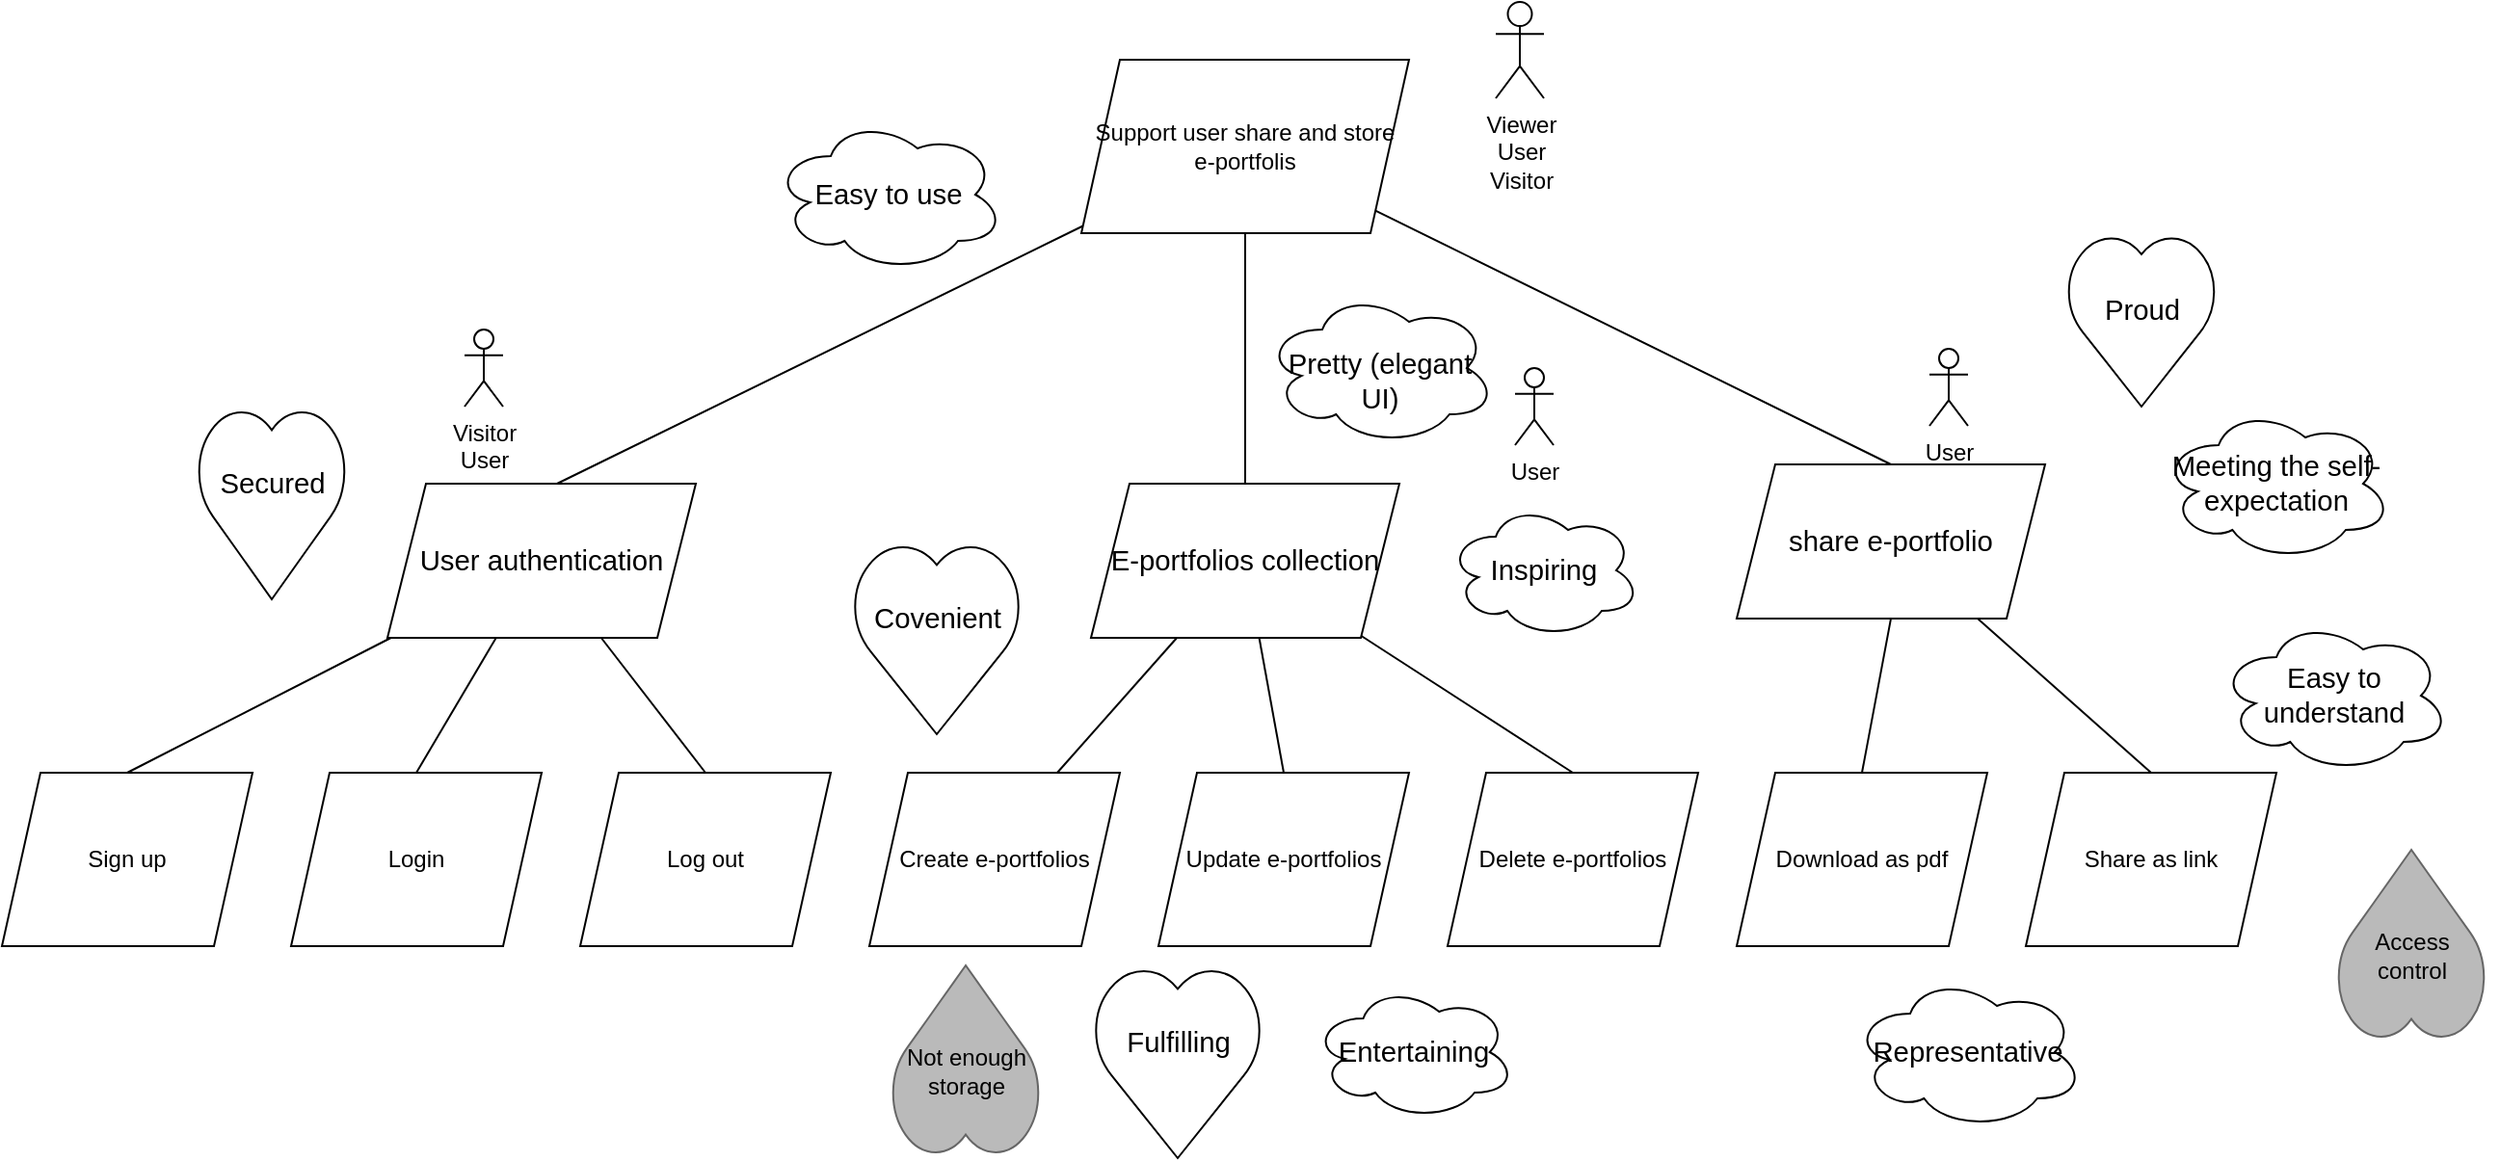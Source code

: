 <mxfile version="13.6.6" type="google"><diagram id="_eBUCKeAQPnFPZJg1ysc" name="Page-1"><mxGraphModel dx="2302" dy="1072" grid="1" gridSize="10" guides="1" tooltips="1" connect="1" arrows="1" fold="1" page="1" pageScale="1" pageWidth="850" pageHeight="1100" math="0" shadow="0"><root><mxCell id="0"/><mxCell id="1" parent="0"/><mxCell id="dMsfNTnl1Psu1R5U9pBx-13" style="rounded=0;orthogonalLoop=1;jettySize=auto;html=1;entryX=0.55;entryY=0;entryDx=0;entryDy=0;entryPerimeter=0;endArrow=none;endFill=0;" edge="1" parent="1" source="dMsfNTnl1Psu1R5U9pBx-1" target="dMsfNTnl1Psu1R5U9pBx-11"><mxGeometry relative="1" as="geometry"/></mxCell><mxCell id="dMsfNTnl1Psu1R5U9pBx-14" style="edgeStyle=none;rounded=0;orthogonalLoop=1;jettySize=auto;html=1;entryX=0.5;entryY=0;entryDx=0;entryDy=0;endArrow=none;endFill=0;" edge="1" parent="1" source="dMsfNTnl1Psu1R5U9pBx-1" target="dMsfNTnl1Psu1R5U9pBx-12"><mxGeometry relative="1" as="geometry"/></mxCell><mxCell id="dMsfNTnl1Psu1R5U9pBx-15" style="edgeStyle=none;rounded=0;orthogonalLoop=1;jettySize=auto;html=1;entryX=0.5;entryY=0;entryDx=0;entryDy=0;endArrow=none;endFill=0;" edge="1" parent="1" source="dMsfNTnl1Psu1R5U9pBx-1" target="dMsfNTnl1Psu1R5U9pBx-8"><mxGeometry relative="1" as="geometry"/></mxCell><mxCell id="dMsfNTnl1Psu1R5U9pBx-1" value="Support user share and store e-portfolis" style="shape=parallelogram;perimeter=parallelogramPerimeter;whiteSpace=wrap;html=1;fixedSize=1;" vertex="1" parent="1"><mxGeometry x="330" y="50" width="170" height="90" as="geometry"/></mxCell><mxCell id="dMsfNTnl1Psu1R5U9pBx-6" style="edgeStyle=none;rounded=0;orthogonalLoop=1;jettySize=auto;html=1;exitX=0.5;exitY=1;exitDx=0;exitDy=0;entryX=0.5;entryY=0;entryDx=0;entryDy=0;endArrow=none;endFill=0;" edge="1" parent="1" source="dMsfNTnl1Psu1R5U9pBx-8" target="dMsfNTnl1Psu1R5U9pBx-9"><mxGeometry relative="1" as="geometry"/></mxCell><mxCell id="dMsfNTnl1Psu1R5U9pBx-7" style="edgeStyle=none;rounded=0;orthogonalLoop=1;jettySize=auto;html=1;entryX=0.5;entryY=0;entryDx=0;entryDy=0;endArrow=none;endFill=0;" edge="1" parent="1" source="dMsfNTnl1Psu1R5U9pBx-8" target="dMsfNTnl1Psu1R5U9pBx-10"><mxGeometry relative="1" as="geometry"/></mxCell><mxCell id="dMsfNTnl1Psu1R5U9pBx-8" value="&lt;span id=&quot;docs-internal-guid-1de6de6c-7fff-62a1-9b0c-f93cc58c8852&quot;&gt;&lt;span style=&quot;font-size: 11pt ; font-family: &amp;#34;arial&amp;#34; ; background-color: transparent ; vertical-align: baseline&quot;&gt;share e-portfolio&lt;/span&gt;&lt;/span&gt;" style="shape=parallelogram;perimeter=parallelogramPerimeter;whiteSpace=wrap;html=1;fixedSize=1;" vertex="1" parent="1"><mxGeometry x="670" y="260" width="160" height="80" as="geometry"/></mxCell><mxCell id="dMsfNTnl1Psu1R5U9pBx-9" value="Download as pdf" style="shape=parallelogram;perimeter=parallelogramPerimeter;whiteSpace=wrap;html=1;fixedSize=1;" vertex="1" parent="1"><mxGeometry x="670" y="420" width="130" height="90" as="geometry"/></mxCell><mxCell id="dMsfNTnl1Psu1R5U9pBx-10" value="Share as link" style="shape=parallelogram;perimeter=parallelogramPerimeter;whiteSpace=wrap;html=1;fixedSize=1;" vertex="1" parent="1"><mxGeometry x="820" y="420" width="130" height="90" as="geometry"/></mxCell><mxCell id="dMsfNTnl1Psu1R5U9pBx-23" style="edgeStyle=none;rounded=0;orthogonalLoop=1;jettySize=auto;html=1;entryX=0.5;entryY=0;entryDx=0;entryDy=0;endArrow=none;endFill=0;" edge="1" parent="1" source="dMsfNTnl1Psu1R5U9pBx-11" target="dMsfNTnl1Psu1R5U9pBx-22"><mxGeometry relative="1" as="geometry"/></mxCell><mxCell id="dMsfNTnl1Psu1R5U9pBx-24" style="edgeStyle=none;rounded=0;orthogonalLoop=1;jettySize=auto;html=1;entryX=0.5;entryY=0;entryDx=0;entryDy=0;endArrow=none;endFill=0;" edge="1" parent="1" source="dMsfNTnl1Psu1R5U9pBx-11" target="dMsfNTnl1Psu1R5U9pBx-21"><mxGeometry relative="1" as="geometry"/></mxCell><mxCell id="dMsfNTnl1Psu1R5U9pBx-25" style="edgeStyle=none;rounded=0;orthogonalLoop=1;jettySize=auto;html=1;entryX=0.5;entryY=0;entryDx=0;entryDy=0;endArrow=none;endFill=0;" edge="1" parent="1" source="dMsfNTnl1Psu1R5U9pBx-11" target="dMsfNTnl1Psu1R5U9pBx-20"><mxGeometry relative="1" as="geometry"/></mxCell><mxCell id="dMsfNTnl1Psu1R5U9pBx-11" value="&lt;span id=&quot;docs-internal-guid-1b7ef0f7-7fff-33a5-f26c-5b24c9ed4775&quot; style=&quot;font-size: 14.667px&quot;&gt;&lt;p dir=&quot;ltr&quot; style=&quot;line-height: 1.2 ; margin-top: 0pt ; margin-bottom: 0pt&quot;&gt;&lt;font face=&quot;arial&quot;&gt;User authentication&lt;/font&gt;&lt;/p&gt;&lt;/span&gt;" style="shape=parallelogram;perimeter=parallelogramPerimeter;whiteSpace=wrap;html=1;fixedSize=1;" vertex="1" parent="1"><mxGeometry x="-30" y="270" width="160" height="80" as="geometry"/></mxCell><mxCell id="dMsfNTnl1Psu1R5U9pBx-27" style="edgeStyle=none;rounded=0;orthogonalLoop=1;jettySize=auto;html=1;entryX=0.75;entryY=0;entryDx=0;entryDy=0;endArrow=none;endFill=0;" edge="1" parent="1" source="dMsfNTnl1Psu1R5U9pBx-12" target="dMsfNTnl1Psu1R5U9pBx-18"><mxGeometry relative="1" as="geometry"/></mxCell><mxCell id="dMsfNTnl1Psu1R5U9pBx-28" style="edgeStyle=none;rounded=0;orthogonalLoop=1;jettySize=auto;html=1;entryX=0.5;entryY=0;entryDx=0;entryDy=0;endArrow=none;endFill=0;" edge="1" parent="1" source="dMsfNTnl1Psu1R5U9pBx-12" target="dMsfNTnl1Psu1R5U9pBx-16"><mxGeometry relative="1" as="geometry"/></mxCell><mxCell id="dMsfNTnl1Psu1R5U9pBx-29" style="edgeStyle=none;rounded=0;orthogonalLoop=1;jettySize=auto;html=1;entryX=0.5;entryY=0;entryDx=0;entryDy=0;endArrow=none;endFill=0;" edge="1" parent="1" source="dMsfNTnl1Psu1R5U9pBx-12" target="dMsfNTnl1Psu1R5U9pBx-17"><mxGeometry relative="1" as="geometry"/></mxCell><mxCell id="dMsfNTnl1Psu1R5U9pBx-12" value="&lt;span id=&quot;docs-internal-guid-1b7ef0f7-7fff-33a5-f26c-5b24c9ed4775&quot; style=&quot;font-size: 14.667px&quot;&gt;&lt;p dir=&quot;ltr&quot; style=&quot;line-height: 1.2 ; margin-top: 0pt ; margin-bottom: 0pt&quot;&gt;&lt;font face=&quot;arial&quot;&gt;E-portfolios collection&lt;/font&gt;&lt;/p&gt;&lt;/span&gt;" style="shape=parallelogram;perimeter=parallelogramPerimeter;whiteSpace=wrap;html=1;fixedSize=1;" vertex="1" parent="1"><mxGeometry x="335" y="270" width="160" height="80" as="geometry"/></mxCell><mxCell id="dMsfNTnl1Psu1R5U9pBx-16" value="Update e-portfolios" style="shape=parallelogram;perimeter=parallelogramPerimeter;whiteSpace=wrap;html=1;fixedSize=1;" vertex="1" parent="1"><mxGeometry x="370" y="420" width="130" height="90" as="geometry"/></mxCell><mxCell id="dMsfNTnl1Psu1R5U9pBx-17" value="Delete e-portfolios" style="shape=parallelogram;perimeter=parallelogramPerimeter;whiteSpace=wrap;html=1;fixedSize=1;" vertex="1" parent="1"><mxGeometry x="520" y="420" width="130" height="90" as="geometry"/></mxCell><mxCell id="dMsfNTnl1Psu1R5U9pBx-18" value="Create e-portfolios&lt;span style=&quot;color: rgba(0 , 0 , 0 , 0) ; font-family: monospace ; font-size: 0px&quot;&gt;%3CmxGraphModel%3E%3Croot%3E%3CmxCell%20id%3D%220%22%2F%3E%3CmxCell%20id%3D%221%22%20parent%3D%220%22%2F%3E%3CmxCell%20id%3D%222%22%20value%3D%22Download%20as%20pdf%22%20style%3D%22shape%3Dparallelogram%3Bperimeter%3DparallelogramPerimeter%3BwhiteSpace%3Dwrap%3Bhtml%3D1%3BfixedSize%3D1%3B%22%20vertex%3D%221%22%20parent%3D%221%22%3E%3CmxGeometry%20x%3D%22370%22%20y%3D%22420%22%20width%3D%22130%22%20height%3D%2290%22%20as%3D%22geometry%22%2F%3E%3C%2FmxCell%3E%3C%2Froot%3E%3C%2FmxGraphModel%3E&lt;/span&gt;&lt;span style=&quot;color: rgba(0 , 0 , 0 , 0) ; font-family: monospace ; font-size: 0px&quot;&gt;%3CmxGraphModel%3E%3Croot%3E%3CmxCell%20id%3D%220%22%2F%3E%3CmxCell%20id%3D%221%22%20parent%3D%220%22%2F%3E%3CmxCell%20id%3D%222%22%20value%3D%22Download%20as%20pdf%22%20style%3D%22shape%3Dparallelogram%3Bperimeter%3DparallelogramPerimeter%3BwhiteSpace%3Dwrap%3Bhtml%3D1%3BfixedSize%3D1%3B%22%20vertex%3D%221%22%20parent%3D%221%22%3E%3CmxGeometry%20x%3D%22370%22%20y%3D%22420%22%20width%3D%22130%22%20height%3D%2290%22%20as%3D%22geometry%22%2F%3E%3C%2FmxCell%3E%3C%2Froot%3E%3C%2FmxGraphModel%3E&lt;/span&gt;" style="shape=parallelogram;perimeter=parallelogramPerimeter;whiteSpace=wrap;html=1;fixedSize=1;" vertex="1" parent="1"><mxGeometry x="220" y="420" width="130" height="90" as="geometry"/></mxCell><mxCell id="dMsfNTnl1Psu1R5U9pBx-20" value="Log out" style="shape=parallelogram;perimeter=parallelogramPerimeter;whiteSpace=wrap;html=1;fixedSize=1;" vertex="1" parent="1"><mxGeometry x="70" y="420" width="130" height="90" as="geometry"/></mxCell><mxCell id="dMsfNTnl1Psu1R5U9pBx-21" value="Login&lt;span style=&quot;color: rgba(0 , 0 , 0 , 0) ; font-family: monospace ; font-size: 0px&quot;&gt;%3CmxGraphModel%3E%3Croot%3E%3CmxCell%20id%3D%220%22%2F%3E%3CmxCell%20id%3D%221%22%20parent%3D%220%22%2F%3E%3CmxCell%20id%3D%222%22%20value%3D%22Update%20e-portfolios%22%20style%3D%22shape%3Dparallelogram%3Bperimeter%3DparallelogramPerimeter%3BwhiteSpace%3Dwrap%3Bhtml%3D1%3BfixedSize%3D1%3B%22%20vertex%3D%221%22%20parent%3D%221%22%3E%3CmxGeometry%20x%3D%22370%22%20y%3D%22420%22%20width%3D%22130%22%20height%3D%2290%22%20as%3D%22geometry%22%2F%3E%3C%2FmxCell%3E%3CmxCell%20id%3D%223%22%20value%3D%22Create%20e-portfolios%26lt%3Bspan%20style%3D%26quot%3Bcolor%3A%20rgba(0%20%2C%200%20%2C%200%20%2C%200)%20%3B%20font-family%3A%20monospace%20%3B%20font-size%3A%200px%26quot%3B%26gt%3B%253CmxGraphModel%253E%253Croot%253E%253CmxCell%2520id%253D%25220%2522%252F%253E%253CmxCell%2520id%253D%25221%2522%2520parent%253D%25220%2522%252F%253E%253CmxCell%2520id%253D%25222%2522%2520value%253D%2522Download%2520as%2520pdf%2522%2520style%253D%2522shape%253Dparallelogram%253Bperimeter%253DparallelogramPerimeter%253BwhiteSpace%253Dwrap%253Bhtml%253D1%253BfixedSize%253D1%253B%2522%2520vertex%253D%25221%2522%2520parent%253D%25221%2522%253E%253CmxGeometry%2520x%253D%2522370%2522%2520y%253D%2522420%2522%2520width%253D%2522130%2522%2520height%253D%252290%2522%2520as%253D%2522geometry%2522%252F%253E%253C%252FmxCell%253E%253C%252Froot%253E%253C%252FmxGraphModel%253E%26lt%3B%2Fspan%26gt%3B%26lt%3Bspan%20style%3D%26quot%3Bcolor%3A%20rgba(0%20%2C%200%20%2C%200%20%2C%200)%20%3B%20font-family%3A%20monospace%20%3B%20font-size%3A%200px%26quot%3B%26gt%3B%253CmxGraphModel%253E%253Croot%253E%253CmxCell%2520id%253D%25220%2522%252F%253E%253CmxCell%2520id%253D%25221%2522%2520parent%253D%25220%2522%252F%253E%253CmxCell%2520id%253D%25222%2522%2520value%253D%2522Download%2520as%2520pdf%2522%2520style%253D%2522shape%253Dparallelogram%253Bperimeter%253DparallelogramPerimeter%253BwhiteSpace%253Dwrap%253Bhtml%253D1%253BfixedSize%253D1%253B%2522%2520vertex%253D%25221%2522%2520parent%253D%25221%2522%253E%253CmxGeometry%2520x%253D%2522370%2522%2520y%253D%2522420%2522%2520width%253D%2522130%2522%2520height%253D%252290%2522%2520as%253D%2522geometry%2522%252F%253E%253C%252FmxCell%253E%253C%252Froot%253E%253C%252FmxGraphModel%253E%26lt%3B%2Fspan%26gt%3B%22%20style%3D%22shape%3Dparallelogram%3Bperimeter%3DparallelogramPerimeter%3BwhiteSpace%3Dwrap%3Bhtml%3D1%3BfixedSize%3D1%3B%22%20vertex%3D%221%22%20parent%3D%221%22%3E%3CmxGeometry%20x%3D%22220%22%20y%3D%22420%22%20width%3D%22130%22%20height%3D%2290%22%20as%3D%22geometry%22%2F%3E%3C%2FmxCell%3E%3C%2Froot%3E%3C%2FmxGraphModel%3E&lt;/span&gt;" style="shape=parallelogram;perimeter=parallelogramPerimeter;whiteSpace=wrap;html=1;fixedSize=1;" vertex="1" parent="1"><mxGeometry x="-80" y="420" width="130" height="90" as="geometry"/></mxCell><mxCell id="dMsfNTnl1Psu1R5U9pBx-22" value="Sign up" style="shape=parallelogram;perimeter=parallelogramPerimeter;whiteSpace=wrap;html=1;fixedSize=1;" vertex="1" parent="1"><mxGeometry x="-230" y="420" width="130" height="90" as="geometry"/></mxCell><mxCell id="dMsfNTnl1Psu1R5U9pBx-32" value="" style="group" vertex="1" connectable="0" parent="1"><mxGeometry x="-130" y="230" width="80" height="100" as="geometry"/></mxCell><mxCell id="dMsfNTnl1Psu1R5U9pBx-33" value="" style="verticalLabelPosition=bottom;verticalAlign=top;html=1;shape=mxgraph.basic.heart" vertex="1" parent="dMsfNTnl1Psu1R5U9pBx-32"><mxGeometry width="80" height="100" as="geometry"/></mxCell><mxCell id="dMsfNTnl1Psu1R5U9pBx-34" value="&lt;span id=&quot;docs-internal-guid-468ae4ec-7fff-03b6-aa4f-e920bea3a22a&quot;&gt;&lt;span style=&quot;font-size: 11pt ; font-family: &amp;#34;arial&amp;#34; ; background-color: transparent ; vertical-align: baseline&quot;&gt;Secured&lt;/span&gt;&lt;/span&gt;" style="text;html=1;align=center;verticalAlign=middle;resizable=0;points=[];autosize=1;" vertex="1" parent="dMsfNTnl1Psu1R5U9pBx-32"><mxGeometry x="4.997" y="30.003" width="70" height="20" as="geometry"/></mxCell><mxCell id="dMsfNTnl1Psu1R5U9pBx-35" value="" style="group" vertex="1" connectable="0" parent="1"><mxGeometry x="210" y="300" width="90" height="100" as="geometry"/></mxCell><mxCell id="dMsfNTnl1Psu1R5U9pBx-36" value="" style="verticalLabelPosition=bottom;verticalAlign=top;html=1;shape=mxgraph.basic.heart" vertex="1" parent="dMsfNTnl1Psu1R5U9pBx-35"><mxGeometry width="90" height="100" as="geometry"/></mxCell><mxCell id="dMsfNTnl1Psu1R5U9pBx-37" value="&lt;span id=&quot;docs-internal-guid-30fb9c27-7fff-e5c9-68e8-f8a79328b72b&quot;&gt;&lt;span style=&quot;font-size: 11pt ; font-family: &amp;#34;arial&amp;#34; ; background-color: transparent ; vertical-align: baseline&quot;&gt;Covenient&lt;/span&gt;&lt;/span&gt;" style="text;html=1;align=center;verticalAlign=middle;resizable=0;points=[];autosize=1;" vertex="1" parent="dMsfNTnl1Psu1R5U9pBx-35"><mxGeometry x="5" y="30.003" width="80" height="20" as="geometry"/></mxCell><mxCell id="dMsfNTnl1Psu1R5U9pBx-38" value="" style="group" vertex="1" connectable="0" parent="1"><mxGeometry x="335" y="520" width="90" height="100" as="geometry"/></mxCell><mxCell id="dMsfNTnl1Psu1R5U9pBx-39" value="" style="verticalLabelPosition=bottom;verticalAlign=top;html=1;shape=mxgraph.basic.heart" vertex="1" parent="dMsfNTnl1Psu1R5U9pBx-38"><mxGeometry width="90" height="100" as="geometry"/></mxCell><mxCell id="dMsfNTnl1Psu1R5U9pBx-40" value="&lt;span id=&quot;docs-internal-guid-44b349c3-7fff-9beb-f429-973ac0381483&quot;&gt;&lt;span style=&quot;font-size: 11pt ; font-family: &amp;#34;arial&amp;#34; ; background-color: transparent ; vertical-align: baseline&quot;&gt;Fulfilling&lt;/span&gt;&lt;/span&gt;" style="text;html=1;align=center;verticalAlign=middle;resizable=0;points=[];autosize=1;" vertex="1" parent="dMsfNTnl1Psu1R5U9pBx-38"><mxGeometry x="9.997" y="30.003" width="70" height="20" as="geometry"/></mxCell><mxCell id="dMsfNTnl1Psu1R5U9pBx-41" value="&lt;font face=&quot;arial&quot;&gt;&lt;span style=&quot;font-size: 14.667px&quot;&gt;Inspiring&lt;/span&gt;&lt;/font&gt;" style="ellipse;shape=cloud;whiteSpace=wrap;html=1;" vertex="1" parent="1"><mxGeometry x="520" y="280" width="100" height="70" as="geometry"/></mxCell><mxCell id="dMsfNTnl1Psu1R5U9pBx-42" value="&lt;font face=&quot;arial&quot;&gt;&lt;span style=&quot;font-size: 14.667px&quot;&gt;Entertaining&lt;/span&gt;&lt;/font&gt;" style="ellipse;shape=cloud;whiteSpace=wrap;html=1;" vertex="1" parent="1"><mxGeometry x="450" y="530" width="105" height="70" as="geometry"/></mxCell><mxCell id="dMsfNTnl1Psu1R5U9pBx-51" value="&lt;span id=&quot;docs-internal-guid-54eaedb1-7fff-db9b-deba-cb5e63263c58&quot;&gt;&lt;span style=&quot;font-size: 11pt ; font-family: &amp;#34;arial&amp;#34; ; background-color: transparent ; vertical-align: baseline&quot;&gt;Easy to use&lt;/span&gt;&lt;/span&gt;" style="ellipse;shape=cloud;whiteSpace=wrap;html=1;" vertex="1" parent="1"><mxGeometry x="170" y="80" width="120" height="80" as="geometry"/></mxCell><mxCell id="dMsfNTnl1Psu1R5U9pBx-52" value="User&lt;br&gt;&lt;br&gt;" style="shape=umlActor;verticalLabelPosition=bottom;verticalAlign=top;html=1;outlineConnect=0;" vertex="1" parent="1"><mxGeometry x="770" y="200" width="20" height="40" as="geometry"/></mxCell><mxCell id="dMsfNTnl1Psu1R5U9pBx-53" value="&lt;br&gt;&lt;br&gt;&lt;b style=&quot;font-weight: normal&quot; id=&quot;docs-internal-guid-ef3502a7-7fff-49c8-2ec9-2daebc9d7f6d&quot;&gt;&lt;span style=&quot;font-size: 11pt ; font-family: &amp;#34;arial&amp;#34; ; color: rgb(0 , 0 , 0) ; background-color: transparent ; font-weight: 400 ; font-style: normal ; font-variant: normal ; text-decoration: none ; vertical-align: baseline&quot;&gt;Pretty &lt;span id=&quot;docs-internal-guid-450c9121-7fff-6f42-30fc-8dc551945290&quot;&gt;&lt;span style=&quot;font-size: 11pt ; font-family: &amp;#34;arial&amp;#34; ; background-color: transparent ; vertical-align: baseline&quot;&gt;(elegant UI)&lt;/span&gt;&lt;/span&gt;&lt;br&gt;&lt;/span&gt;&lt;/b&gt;&lt;br&gt;" style="ellipse;shape=cloud;whiteSpace=wrap;html=1;" vertex="1" parent="1"><mxGeometry x="425" y="170" width="120" height="80" as="geometry"/></mxCell><mxCell id="dMsfNTnl1Psu1R5U9pBx-54" value="&lt;span id=&quot;docs-internal-guid-cdf76fef-7fff-153a-6e40-d3d0c93ffb2b&quot;&gt;&lt;span style=&quot;font-size: 11pt ; font-family: &amp;#34;arial&amp;#34; ; background-color: transparent ; vertical-align: baseline&quot;&gt;Meeting the self-expectation&lt;/span&gt;&lt;/span&gt;" style="ellipse;shape=cloud;whiteSpace=wrap;html=1;" vertex="1" parent="1"><mxGeometry x="890" y="230" width="120" height="80" as="geometry"/></mxCell><mxCell id="dMsfNTnl1Psu1R5U9pBx-55" value="&lt;span id=&quot;docs-internal-guid-22b49bc1-7fff-34ba-967a-d2a4a9fa8a4b&quot;&gt;&lt;span style=&quot;font-size: 11pt ; font-family: &amp;#34;arial&amp;#34; ; background-color: transparent ; vertical-align: baseline&quot;&gt;Representative&lt;/span&gt;&lt;/span&gt;" style="ellipse;shape=cloud;whiteSpace=wrap;html=1;" vertex="1" parent="1"><mxGeometry x="730" y="525" width="120" height="80" as="geometry"/></mxCell><mxCell id="dMsfNTnl1Psu1R5U9pBx-56" value="" style="group" vertex="1" connectable="0" parent="1"><mxGeometry x="840" y="140" width="80" height="90" as="geometry"/></mxCell><mxCell id="dMsfNTnl1Psu1R5U9pBx-57" value="" style="verticalLabelPosition=bottom;verticalAlign=top;html=1;shape=mxgraph.basic.heart" vertex="1" parent="dMsfNTnl1Psu1R5U9pBx-56"><mxGeometry width="80" height="90" as="geometry"/></mxCell><mxCell id="dMsfNTnl1Psu1R5U9pBx-58" value="&lt;span id=&quot;docs-internal-guid-94eaf1e0-7fff-64b3-5201-e34084eaa5e7&quot;&gt;&lt;span style=&quot;font-size: 11pt ; font-family: &amp;#34;arial&amp;#34; ; background-color: transparent ; vertical-align: baseline&quot;&gt;Proud &lt;/span&gt;&lt;/span&gt;" style="text;html=1;align=center;verticalAlign=middle;resizable=0;points=[];autosize=1;" vertex="1" parent="dMsfNTnl1Psu1R5U9pBx-56"><mxGeometry x="15.003" y="30" width="50" height="20" as="geometry"/></mxCell><mxCell id="dMsfNTnl1Psu1R5U9pBx-62" value="Viewer&lt;br&gt;User&lt;br&gt;Visitor&lt;br&gt;" style="shape=umlActor;verticalLabelPosition=bottom;verticalAlign=top;html=1;outlineConnect=0;" vertex="1" parent="1"><mxGeometry x="545" y="20" width="25" height="50" as="geometry"/></mxCell><mxCell id="dMsfNTnl1Psu1R5U9pBx-63" value="&lt;span id=&quot;docs-internal-guid-54eaedb1-7fff-db9b-deba-cb5e63263c58&quot;&gt;&lt;span style=&quot;font-size: 11pt ; font-family: &amp;#34;arial&amp;#34; ; background-color: transparent ; vertical-align: baseline&quot;&gt;Easy to understand&lt;/span&gt;&lt;/span&gt;" style="ellipse;shape=cloud;whiteSpace=wrap;html=1;" vertex="1" parent="1"><mxGeometry x="920" y="340" width="120" height="80" as="geometry"/></mxCell><mxCell id="dMsfNTnl1Psu1R5U9pBx-66" value="Visitor&lt;br&gt;User" style="shape=umlActor;verticalLabelPosition=bottom;verticalAlign=top;html=1;outlineConnect=0;" vertex="1" parent="1"><mxGeometry x="10" y="190" width="20" height="40" as="geometry"/></mxCell><mxCell id="dMsfNTnl1Psu1R5U9pBx-68" value="User&lt;br&gt;&lt;br&gt;" style="shape=umlActor;verticalLabelPosition=bottom;verticalAlign=top;html=1;outlineConnect=0;" vertex="1" parent="1"><mxGeometry x="555" y="210" width="20" height="40" as="geometry"/></mxCell><mxCell id="dMsfNTnl1Psu1R5U9pBx-70" value="" style="group;rotation=-180;" vertex="1" connectable="0" parent="1"><mxGeometry x="980" y="460" width="85" height="100" as="geometry"/></mxCell><mxCell id="dMsfNTnl1Psu1R5U9pBx-71" value="" style="verticalLabelPosition=bottom;verticalAlign=top;html=1;shape=mxgraph.basic.heart;rotation=-180;strokeColor=#666666;fontColor=#333333;fillColor=#BABABA;" vertex="1" parent="dMsfNTnl1Psu1R5U9pBx-70"><mxGeometry width="80" height="100" as="geometry"/></mxCell><mxCell id="dMsfNTnl1Psu1R5U9pBx-73" value="Access &lt;br&gt;control" style="text;html=1;align=center;verticalAlign=middle;resizable=0;points=[];autosize=1;" vertex="1" parent="dMsfNTnl1Psu1R5U9pBx-70"><mxGeometry x="15" y="40" width="50" height="30" as="geometry"/></mxCell><mxCell id="dMsfNTnl1Psu1R5U9pBx-74" value="" style="group;rotation=-180;" vertex="1" connectable="0" parent="1"><mxGeometry x="230" y="520" width="90" height="100" as="geometry"/></mxCell><mxCell id="dMsfNTnl1Psu1R5U9pBx-75" value="" style="verticalLabelPosition=bottom;verticalAlign=top;html=1;shape=mxgraph.basic.heart;rotation=-180;strokeColor=#666666;fontColor=#333333;fillColor=#BABABA;" vertex="1" parent="dMsfNTnl1Psu1R5U9pBx-74"><mxGeometry width="80" height="100" as="geometry"/></mxCell><mxCell id="dMsfNTnl1Psu1R5U9pBx-76" value="Not enough &lt;br&gt;storage" style="text;html=1;align=center;verticalAlign=middle;resizable=0;points=[];autosize=1;" vertex="1" parent="dMsfNTnl1Psu1R5U9pBx-74"><mxGeometry y="40" width="80" height="30" as="geometry"/></mxCell></root></mxGraphModel></diagram></mxfile>